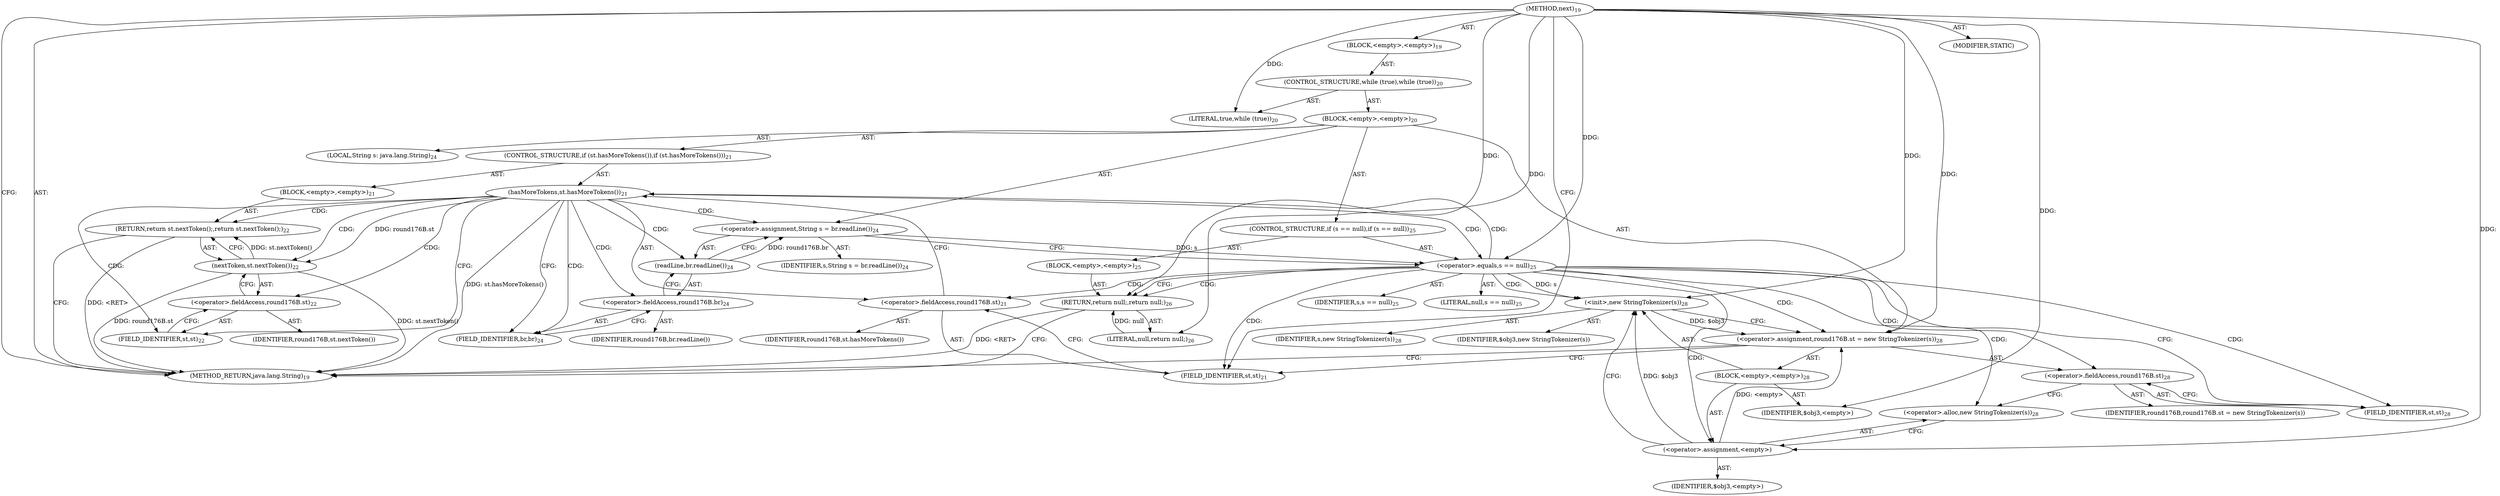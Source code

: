 digraph "next" {  
"31" [label = <(METHOD,next)<SUB>19</SUB>> ]
"32" [label = <(BLOCK,&lt;empty&gt;,&lt;empty&gt;)<SUB>19</SUB>> ]
"33" [label = <(CONTROL_STRUCTURE,while (true),while (true))<SUB>20</SUB>> ]
"34" [label = <(LITERAL,true,while (true))<SUB>20</SUB>> ]
"35" [label = <(BLOCK,&lt;empty&gt;,&lt;empty&gt;)<SUB>20</SUB>> ]
"36" [label = <(CONTROL_STRUCTURE,if (st.hasMoreTokens()),if (st.hasMoreTokens()))<SUB>21</SUB>> ]
"37" [label = <(hasMoreTokens,st.hasMoreTokens())<SUB>21</SUB>> ]
"38" [label = <(&lt;operator&gt;.fieldAccess,round176B.st)<SUB>21</SUB>> ]
"39" [label = <(IDENTIFIER,round176B,st.hasMoreTokens())> ]
"40" [label = <(FIELD_IDENTIFIER,st,st)<SUB>21</SUB>> ]
"41" [label = <(BLOCK,&lt;empty&gt;,&lt;empty&gt;)<SUB>21</SUB>> ]
"42" [label = <(RETURN,return st.nextToken();,return st.nextToken();)<SUB>22</SUB>> ]
"43" [label = <(nextToken,st.nextToken())<SUB>22</SUB>> ]
"44" [label = <(&lt;operator&gt;.fieldAccess,round176B.st)<SUB>22</SUB>> ]
"45" [label = <(IDENTIFIER,round176B,st.nextToken())> ]
"46" [label = <(FIELD_IDENTIFIER,st,st)<SUB>22</SUB>> ]
"47" [label = <(LOCAL,String s: java.lang.String)<SUB>24</SUB>> ]
"48" [label = <(&lt;operator&gt;.assignment,String s = br.readLine())<SUB>24</SUB>> ]
"49" [label = <(IDENTIFIER,s,String s = br.readLine())<SUB>24</SUB>> ]
"50" [label = <(readLine,br.readLine())<SUB>24</SUB>> ]
"51" [label = <(&lt;operator&gt;.fieldAccess,round176B.br)<SUB>24</SUB>> ]
"52" [label = <(IDENTIFIER,round176B,br.readLine())> ]
"53" [label = <(FIELD_IDENTIFIER,br,br)<SUB>24</SUB>> ]
"54" [label = <(CONTROL_STRUCTURE,if (s == null),if (s == null))<SUB>25</SUB>> ]
"55" [label = <(&lt;operator&gt;.equals,s == null)<SUB>25</SUB>> ]
"56" [label = <(IDENTIFIER,s,s == null)<SUB>25</SUB>> ]
"57" [label = <(LITERAL,null,s == null)<SUB>25</SUB>> ]
"58" [label = <(BLOCK,&lt;empty&gt;,&lt;empty&gt;)<SUB>25</SUB>> ]
"59" [label = <(RETURN,return null;,return null;)<SUB>26</SUB>> ]
"60" [label = <(LITERAL,null,return null;)<SUB>26</SUB>> ]
"61" [label = <(&lt;operator&gt;.assignment,round176B.st = new StringTokenizer(s))<SUB>28</SUB>> ]
"62" [label = <(&lt;operator&gt;.fieldAccess,round176B.st)<SUB>28</SUB>> ]
"63" [label = <(IDENTIFIER,round176B,round176B.st = new StringTokenizer(s))> ]
"64" [label = <(FIELD_IDENTIFIER,st,st)<SUB>28</SUB>> ]
"65" [label = <(BLOCK,&lt;empty&gt;,&lt;empty&gt;)<SUB>28</SUB>> ]
"66" [label = <(&lt;operator&gt;.assignment,&lt;empty&gt;)> ]
"67" [label = <(IDENTIFIER,$obj3,&lt;empty&gt;)> ]
"68" [label = <(&lt;operator&gt;.alloc,new StringTokenizer(s))<SUB>28</SUB>> ]
"69" [label = <(&lt;init&gt;,new StringTokenizer(s))<SUB>28</SUB>> ]
"70" [label = <(IDENTIFIER,$obj3,new StringTokenizer(s))> ]
"71" [label = <(IDENTIFIER,s,new StringTokenizer(s))<SUB>28</SUB>> ]
"72" [label = <(IDENTIFIER,$obj3,&lt;empty&gt;)> ]
"73" [label = <(MODIFIER,STATIC)> ]
"74" [label = <(METHOD_RETURN,java.lang.String)<SUB>19</SUB>> ]
  "31" -> "32"  [ label = "AST: "] 
  "31" -> "73"  [ label = "AST: "] 
  "31" -> "74"  [ label = "AST: "] 
  "32" -> "33"  [ label = "AST: "] 
  "33" -> "34"  [ label = "AST: "] 
  "33" -> "35"  [ label = "AST: "] 
  "35" -> "36"  [ label = "AST: "] 
  "35" -> "47"  [ label = "AST: "] 
  "35" -> "48"  [ label = "AST: "] 
  "35" -> "54"  [ label = "AST: "] 
  "35" -> "61"  [ label = "AST: "] 
  "36" -> "37"  [ label = "AST: "] 
  "36" -> "41"  [ label = "AST: "] 
  "37" -> "38"  [ label = "AST: "] 
  "38" -> "39"  [ label = "AST: "] 
  "38" -> "40"  [ label = "AST: "] 
  "41" -> "42"  [ label = "AST: "] 
  "42" -> "43"  [ label = "AST: "] 
  "43" -> "44"  [ label = "AST: "] 
  "44" -> "45"  [ label = "AST: "] 
  "44" -> "46"  [ label = "AST: "] 
  "48" -> "49"  [ label = "AST: "] 
  "48" -> "50"  [ label = "AST: "] 
  "50" -> "51"  [ label = "AST: "] 
  "51" -> "52"  [ label = "AST: "] 
  "51" -> "53"  [ label = "AST: "] 
  "54" -> "55"  [ label = "AST: "] 
  "54" -> "58"  [ label = "AST: "] 
  "55" -> "56"  [ label = "AST: "] 
  "55" -> "57"  [ label = "AST: "] 
  "58" -> "59"  [ label = "AST: "] 
  "59" -> "60"  [ label = "AST: "] 
  "61" -> "62"  [ label = "AST: "] 
  "61" -> "65"  [ label = "AST: "] 
  "62" -> "63"  [ label = "AST: "] 
  "62" -> "64"  [ label = "AST: "] 
  "65" -> "66"  [ label = "AST: "] 
  "65" -> "69"  [ label = "AST: "] 
  "65" -> "72"  [ label = "AST: "] 
  "66" -> "67"  [ label = "AST: "] 
  "66" -> "68"  [ label = "AST: "] 
  "69" -> "70"  [ label = "AST: "] 
  "69" -> "71"  [ label = "AST: "] 
  "48" -> "55"  [ label = "CFG: "] 
  "61" -> "74"  [ label = "CFG: "] 
  "61" -> "40"  [ label = "CFG: "] 
  "37" -> "46"  [ label = "CFG: "] 
  "37" -> "53"  [ label = "CFG: "] 
  "50" -> "48"  [ label = "CFG: "] 
  "55" -> "59"  [ label = "CFG: "] 
  "55" -> "64"  [ label = "CFG: "] 
  "62" -> "68"  [ label = "CFG: "] 
  "38" -> "37"  [ label = "CFG: "] 
  "42" -> "74"  [ label = "CFG: "] 
  "51" -> "50"  [ label = "CFG: "] 
  "59" -> "74"  [ label = "CFG: "] 
  "64" -> "62"  [ label = "CFG: "] 
  "66" -> "69"  [ label = "CFG: "] 
  "69" -> "61"  [ label = "CFG: "] 
  "40" -> "38"  [ label = "CFG: "] 
  "43" -> "42"  [ label = "CFG: "] 
  "53" -> "51"  [ label = "CFG: "] 
  "68" -> "66"  [ label = "CFG: "] 
  "44" -> "43"  [ label = "CFG: "] 
  "46" -> "44"  [ label = "CFG: "] 
  "31" -> "74"  [ label = "CFG: "] 
  "31" -> "40"  [ label = "CFG: "] 
  "59" -> "74"  [ label = "DDG: &lt;RET&gt;"] 
  "42" -> "74"  [ label = "DDG: &lt;RET&gt;"] 
  "37" -> "74"  [ label = "DDG: st.hasMoreTokens()"] 
  "43" -> "74"  [ label = "DDG: round176B.st"] 
  "43" -> "74"  [ label = "DDG: st.nextToken()"] 
  "31" -> "34"  [ label = "DDG: "] 
  "50" -> "48"  [ label = "DDG: round176B.br"] 
  "66" -> "61"  [ label = "DDG: &lt;empty&gt;"] 
  "69" -> "61"  [ label = "DDG: $obj3"] 
  "31" -> "61"  [ label = "DDG: "] 
  "43" -> "42"  [ label = "DDG: st.nextToken()"] 
  "48" -> "55"  [ label = "DDG: s"] 
  "31" -> "55"  [ label = "DDG: "] 
  "60" -> "59"  [ label = "DDG: null"] 
  "31" -> "59"  [ label = "DDG: "] 
  "31" -> "66"  [ label = "DDG: "] 
  "31" -> "72"  [ label = "DDG: "] 
  "31" -> "60"  [ label = "DDG: "] 
  "66" -> "69"  [ label = "DDG: $obj3"] 
  "31" -> "69"  [ label = "DDG: "] 
  "55" -> "69"  [ label = "DDG: s"] 
  "37" -> "43"  [ label = "DDG: round176B.st"] 
  "37" -> "48"  [ label = "CDG: "] 
  "37" -> "42"  [ label = "CDG: "] 
  "37" -> "51"  [ label = "CDG: "] 
  "37" -> "46"  [ label = "CDG: "] 
  "37" -> "53"  [ label = "CDG: "] 
  "37" -> "50"  [ label = "CDG: "] 
  "37" -> "44"  [ label = "CDG: "] 
  "37" -> "55"  [ label = "CDG: "] 
  "37" -> "43"  [ label = "CDG: "] 
  "55" -> "68"  [ label = "CDG: "] 
  "55" -> "61"  [ label = "CDG: "] 
  "55" -> "64"  [ label = "CDG: "] 
  "55" -> "66"  [ label = "CDG: "] 
  "55" -> "69"  [ label = "CDG: "] 
  "55" -> "59"  [ label = "CDG: "] 
  "55" -> "62"  [ label = "CDG: "] 
  "55" -> "37"  [ label = "CDG: "] 
  "55" -> "38"  [ label = "CDG: "] 
  "55" -> "40"  [ label = "CDG: "] 
}
